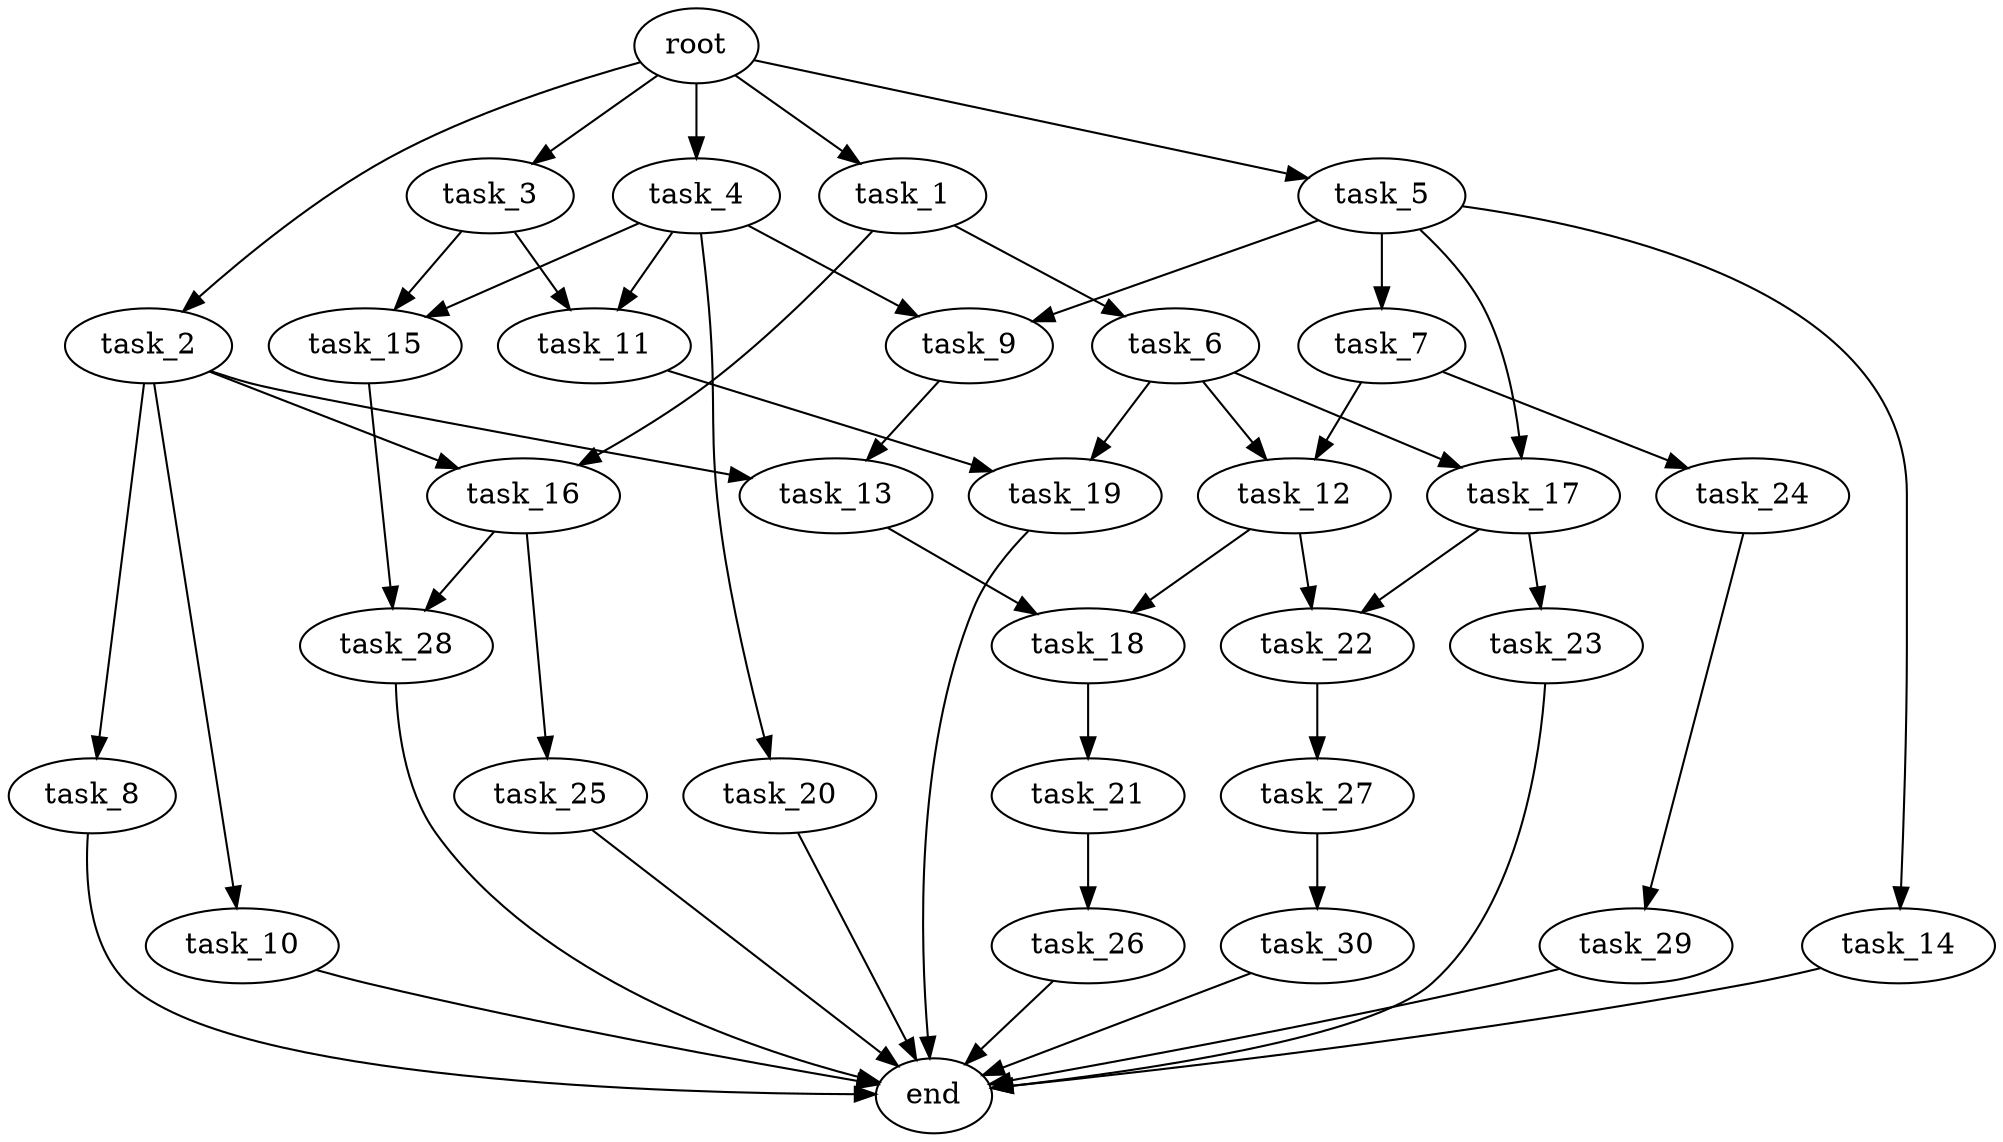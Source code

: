 digraph G {
  root [size="0.000000e+00"];
  task_1 [size="1.988038e+09"];
  task_2 [size="8.875308e+09"];
  task_3 [size="8.636713e+09"];
  task_4 [size="2.178665e+09"];
  task_5 [size="1.130172e+09"];
  task_6 [size="6.329457e+09"];
  task_7 [size="3.245810e+09"];
  task_8 [size="1.674436e+09"];
  task_9 [size="2.761724e+09"];
  task_10 [size="1.197376e+09"];
  task_11 [size="7.891649e+09"];
  task_12 [size="9.028963e+07"];
  task_13 [size="4.208917e+08"];
  task_14 [size="7.834969e+09"];
  task_15 [size="4.753232e+09"];
  task_16 [size="5.962527e+09"];
  task_17 [size="3.714615e+09"];
  task_18 [size="8.957095e+08"];
  task_19 [size="1.577827e+09"];
  task_20 [size="9.149241e+08"];
  task_21 [size="6.186830e+09"];
  task_22 [size="9.308557e+09"];
  task_23 [size="9.969734e+09"];
  task_24 [size="6.251698e+09"];
  task_25 [size="5.986915e+08"];
  task_26 [size="6.446104e+09"];
  task_27 [size="7.013580e+09"];
  task_28 [size="7.914871e+09"];
  task_29 [size="1.259149e+09"];
  task_30 [size="2.327514e+09"];
  end [size="0.000000e+00"];

  root -> task_1 [size="1.000000e-12"];
  root -> task_2 [size="1.000000e-12"];
  root -> task_3 [size="1.000000e-12"];
  root -> task_4 [size="1.000000e-12"];
  root -> task_5 [size="1.000000e-12"];
  task_1 -> task_6 [size="6.329457e+08"];
  task_1 -> task_16 [size="2.981263e+08"];
  task_2 -> task_8 [size="1.674436e+08"];
  task_2 -> task_10 [size="1.197376e+08"];
  task_2 -> task_13 [size="2.104458e+07"];
  task_2 -> task_16 [size="2.981263e+08"];
  task_3 -> task_11 [size="3.945824e+08"];
  task_3 -> task_15 [size="2.376616e+08"];
  task_4 -> task_9 [size="1.380862e+08"];
  task_4 -> task_11 [size="3.945824e+08"];
  task_4 -> task_15 [size="2.376616e+08"];
  task_4 -> task_20 [size="9.149241e+07"];
  task_5 -> task_7 [size="3.245810e+08"];
  task_5 -> task_9 [size="1.380862e+08"];
  task_5 -> task_14 [size="7.834969e+08"];
  task_5 -> task_17 [size="1.857308e+08"];
  task_6 -> task_12 [size="4.514481e+06"];
  task_6 -> task_17 [size="1.857308e+08"];
  task_6 -> task_19 [size="7.889134e+07"];
  task_7 -> task_12 [size="4.514481e+06"];
  task_7 -> task_24 [size="6.251698e+08"];
  task_8 -> end [size="1.000000e-12"];
  task_9 -> task_13 [size="2.104458e+07"];
  task_10 -> end [size="1.000000e-12"];
  task_11 -> task_19 [size="7.889134e+07"];
  task_12 -> task_18 [size="4.478548e+07"];
  task_12 -> task_22 [size="4.654278e+08"];
  task_13 -> task_18 [size="4.478548e+07"];
  task_14 -> end [size="1.000000e-12"];
  task_15 -> task_28 [size="3.957435e+08"];
  task_16 -> task_25 [size="5.986915e+07"];
  task_16 -> task_28 [size="3.957435e+08"];
  task_17 -> task_22 [size="4.654278e+08"];
  task_17 -> task_23 [size="9.969734e+08"];
  task_18 -> task_21 [size="6.186830e+08"];
  task_19 -> end [size="1.000000e-12"];
  task_20 -> end [size="1.000000e-12"];
  task_21 -> task_26 [size="6.446104e+08"];
  task_22 -> task_27 [size="7.013580e+08"];
  task_23 -> end [size="1.000000e-12"];
  task_24 -> task_29 [size="1.259149e+08"];
  task_25 -> end [size="1.000000e-12"];
  task_26 -> end [size="1.000000e-12"];
  task_27 -> task_30 [size="2.327514e+08"];
  task_28 -> end [size="1.000000e-12"];
  task_29 -> end [size="1.000000e-12"];
  task_30 -> end [size="1.000000e-12"];
}
